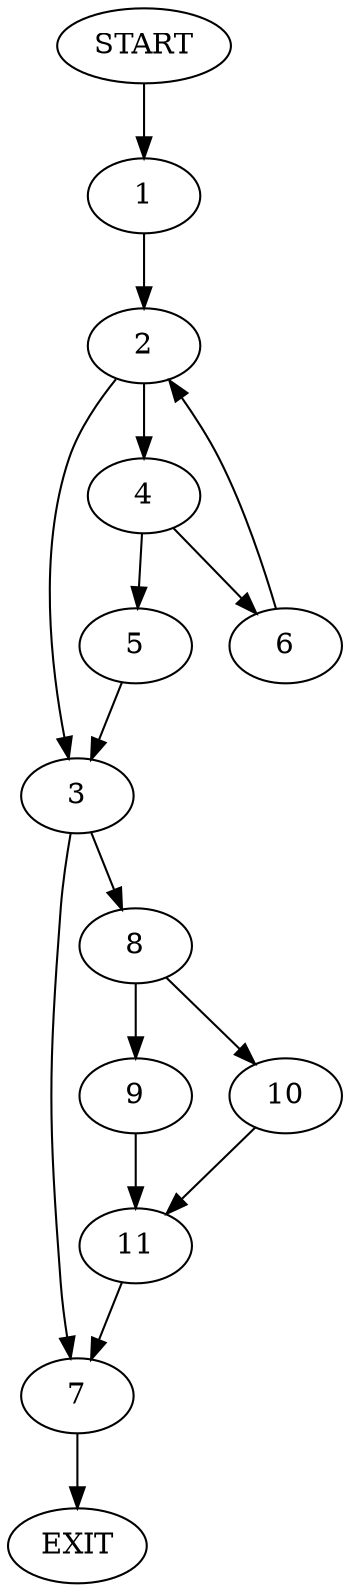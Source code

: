 digraph {
0 [label="START"]
12 [label="EXIT"]
0 -> 1
1 -> 2
2 -> 3
2 -> 4
4 -> 5
4 -> 6
3 -> 7
3 -> 8
6 -> 2
5 -> 3
8 -> 9
8 -> 10
7 -> 12
9 -> 11
10 -> 11
11 -> 7
}
